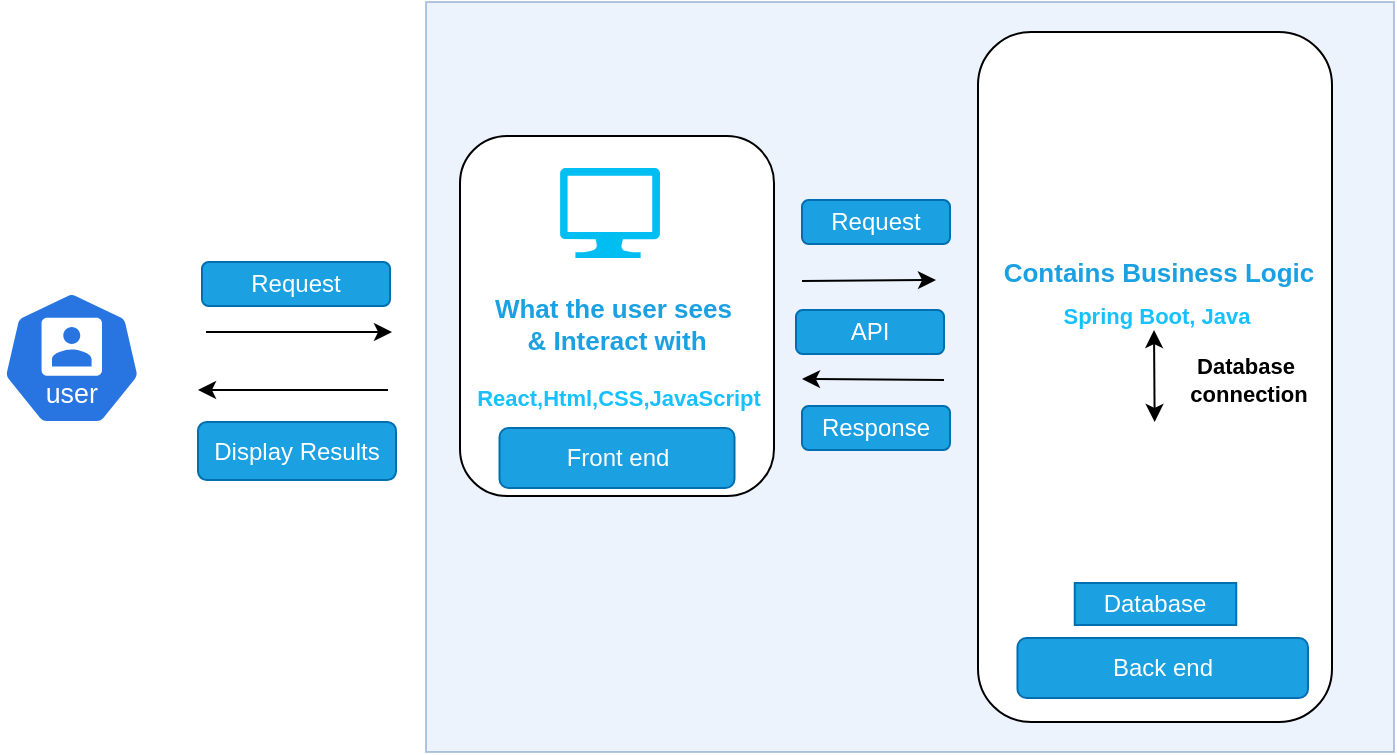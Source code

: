 <mxfile version="24.7.17">
  <diagram name="Page-1" id="zellIJa5h8-jGc29-ckT">
    <mxGraphModel dx="1320" dy="780" grid="0" gridSize="10" guides="1" tooltips="1" connect="1" arrows="1" fold="1" page="1" pageScale="1" pageWidth="850" pageHeight="1100" math="0" shadow="0">
      <root>
        <mxCell id="0" />
        <mxCell id="1" parent="0" />
        <mxCell id="LpJu-HMMo8Se5GtHFD6D-1" value="" style="aspect=fixed;sketch=0;html=1;dashed=0;whitespace=wrap;verticalLabelPosition=bottom;verticalAlign=top;fillColor=#2875E2;strokeColor=#ffffff;points=[[0.005,0.63,0],[0.1,0.2,0],[0.9,0.2,0],[0.5,0,0],[0.995,0.63,0],[0.72,0.99,0],[0.5,1,0],[0.28,0.99,0]];shape=mxgraph.kubernetes.icon2;kubernetesLabel=1;prIcon=user" vertex="1" parent="1">
          <mxGeometry x="116" y="265.5" width="69.79" height="67" as="geometry" />
        </mxCell>
        <mxCell id="LpJu-HMMo8Se5GtHFD6D-2" value="" style="rounded=0;whiteSpace=wrap;html=1;fillColor=#dae8fc;strokeColor=#6c8ebf;gradientColor=none;fillStyle=solid;opacity=50;" vertex="1" parent="1">
          <mxGeometry x="328" y="121" width="484" height="375" as="geometry" />
        </mxCell>
        <mxCell id="LpJu-HMMo8Se5GtHFD6D-3" value="" style="rounded=1;whiteSpace=wrap;html=1;" vertex="1" parent="1">
          <mxGeometry x="345" y="188" width="157" height="180" as="geometry" />
        </mxCell>
        <mxCell id="LpJu-HMMo8Se5GtHFD6D-6" value="Front end" style="whiteSpace=wrap;html=1;rounded=1;fillColor=#1ba1e2;fontColor=#ffffff;strokeColor=#006EAF;" vertex="1" parent="1">
          <mxGeometry x="364.75" y="334" width="117.5" height="30" as="geometry" />
        </mxCell>
        <mxCell id="LpJu-HMMo8Se5GtHFD6D-7" value="" style="verticalLabelPosition=bottom;html=1;verticalAlign=top;align=center;strokeColor=none;fillColor=#00BEF2;shape=mxgraph.azure.computer;pointerEvents=1;" vertex="1" parent="1">
          <mxGeometry x="395" y="204" width="50" height="45" as="geometry" />
        </mxCell>
        <mxCell id="LpJu-HMMo8Se5GtHFD6D-12" value="&lt;blockquote style=&quot;margin: 0px 0px 0px 40px; border: none; padding: 0px; font-size: 13px;&quot;&gt;What the user sees&lt;span style=&quot;background-color: initial; font-size: 13px;&quot;&gt;&amp;nbsp;&lt;/span&gt;&lt;/blockquote&gt;&lt;blockquote style=&quot;margin: 0px 0px 0px 40px; border: none; padding: 0px; font-size: 13px;&quot;&gt;&lt;span style=&quot;background-color: initial; font-size: 13px;&quot;&gt;&amp;amp;&amp;nbsp;&lt;/span&gt;&lt;span style=&quot;background-color: initial; font-size: 13px;&quot;&gt;Interact with&lt;/span&gt;&lt;/blockquote&gt;" style="text;html=1;align=center;verticalAlign=middle;resizable=0;points=[];autosize=1;strokeColor=none;fillColor=none;fontColor=#1ba1e2;labelBackgroundColor=none;fontStyle=1;fontSize=13;" vertex="1" parent="1">
          <mxGeometry x="316" y="260" width="174" height="43" as="geometry" />
        </mxCell>
        <mxCell id="LpJu-HMMo8Se5GtHFD6D-13" value="React,Html,CSS,JavaScript" style="text;html=1;align=center;verticalAlign=middle;resizable=0;points=[];autosize=1;strokeColor=none;fillColor=none;fontColor=#17C1FF;fontStyle=1;fontSize=11;" vertex="1" parent="1">
          <mxGeometry x="348" y="306" width="152" height="25" as="geometry" />
        </mxCell>
        <mxCell id="LpJu-HMMo8Se5GtHFD6D-14" value="" style="rounded=1;whiteSpace=wrap;html=1;" vertex="1" parent="1">
          <mxGeometry x="604" y="136" width="177" height="345" as="geometry" />
        </mxCell>
        <mxCell id="LpJu-HMMo8Se5GtHFD6D-15" value="Back end" style="whiteSpace=wrap;html=1;rounded=1;fillColor=#1ba1e2;fontColor=#ffffff;strokeColor=#006EAF;" vertex="1" parent="1">
          <mxGeometry x="623.74" y="439" width="145.25" height="30" as="geometry" />
        </mxCell>
        <mxCell id="LpJu-HMMo8Se5GtHFD6D-17" value="" style="shape=image;html=1;verticalAlign=top;verticalLabelPosition=bottom;labelBackgroundColor=#ffffff;imageAspect=0;aspect=fixed;image=https://cdn2.iconfinder.com/data/icons/essential-web-3/50/database-data-storage-structure-management-128.png;imageBorder=none;imageBackground=default;" vertex="1" parent="1">
          <mxGeometry x="646.5" y="154" width="91" height="91" as="geometry" />
        </mxCell>
        <mxCell id="LpJu-HMMo8Se5GtHFD6D-18" value="&lt;blockquote style=&quot;margin: 0px 0px 0px 40px; border: none; padding: 0px; font-size: 13px;&quot;&gt;Contains Business Logic&lt;/blockquote&gt;" style="text;html=1;align=center;verticalAlign=middle;resizable=0;points=[];autosize=1;strokeColor=none;fillColor=none;fontColor=#1ba1e2;labelBackgroundColor=none;fontStyle=1;fontSize=13;" vertex="1" parent="1">
          <mxGeometry x="574" y="242" width="200" height="28" as="geometry" />
        </mxCell>
        <mxCell id="LpJu-HMMo8Se5GtHFD6D-19" value="Spring Boot, Java" style="text;html=1;align=center;verticalAlign=middle;resizable=0;points=[];autosize=1;strokeColor=none;fillColor=none;fontColor=#17C1FF;fontStyle=1;fontSize=11;" vertex="1" parent="1">
          <mxGeometry x="640" y="265.5" width="105" height="25" as="geometry" />
        </mxCell>
        <mxCell id="LpJu-HMMo8Se5GtHFD6D-21" value="" style="shape=image;html=1;verticalAlign=top;verticalLabelPosition=bottom;labelBackgroundColor=#ffffff;imageAspect=0;aspect=fixed;image=https://cdn0.iconfinder.com/data/icons/evericons-24px-vol-2/24/database-128.png" vertex="1" parent="1">
          <mxGeometry x="652.37" y="331" width="80.5" height="80.5" as="geometry" />
        </mxCell>
        <mxCell id="LpJu-HMMo8Se5GtHFD6D-22" value="Database" style="rounded=0;whiteSpace=wrap;html=1;fillColor=#1ba1e2;fontColor=#ffffff;strokeColor=#006EAF;" vertex="1" parent="1">
          <mxGeometry x="652.37" y="411.5" width="80.75" height="21" as="geometry" />
        </mxCell>
        <mxCell id="LpJu-HMMo8Se5GtHFD6D-26" value="" style="endArrow=classic;startArrow=classic;html=1;rounded=0;" edge="1" parent="1" source="LpJu-HMMo8Se5GtHFD6D-21">
          <mxGeometry width="50" height="50" relative="1" as="geometry">
            <mxPoint x="646.5" y="295" as="sourcePoint" />
            <mxPoint x="692" y="285" as="targetPoint" />
          </mxGeometry>
        </mxCell>
        <mxCell id="LpJu-HMMo8Se5GtHFD6D-28" value="Database&amp;nbsp;&lt;div&gt;connection&lt;/div&gt;" style="text;html=1;align=center;verticalAlign=middle;resizable=0;points=[];autosize=1;strokeColor=none;fillColor=none;fontColor=#000000;fontStyle=1;fontSize=11;" vertex="1" parent="1">
          <mxGeometry x="703" y="290.5" width="71" height="38" as="geometry" />
        </mxCell>
        <mxCell id="LpJu-HMMo8Se5GtHFD6D-29" value="Request" style="whiteSpace=wrap;html=1;rounded=1;fillColor=#1ba1e2;fontColor=#ffffff;strokeColor=#006EAF;" vertex="1" parent="1">
          <mxGeometry x="516" y="220" width="74" height="22" as="geometry" />
        </mxCell>
        <mxCell id="LpJu-HMMo8Se5GtHFD6D-31" value="API" style="whiteSpace=wrap;html=1;rounded=1;fillColor=#1ba1e2;fontColor=#ffffff;strokeColor=#006EAF;" vertex="1" parent="1">
          <mxGeometry x="513" y="275" width="74" height="22" as="geometry" />
        </mxCell>
        <mxCell id="LpJu-HMMo8Se5GtHFD6D-32" value="Response" style="whiteSpace=wrap;html=1;rounded=1;fillColor=#1ba1e2;fontColor=#ffffff;strokeColor=#006EAF;" vertex="1" parent="1">
          <mxGeometry x="516" y="323" width="74" height="22" as="geometry" />
        </mxCell>
        <mxCell id="LpJu-HMMo8Se5GtHFD6D-34" value="" style="endArrow=classic;html=1;rounded=0;" edge="1" parent="1">
          <mxGeometry width="50" height="50" relative="1" as="geometry">
            <mxPoint x="587" y="310" as="sourcePoint" />
            <mxPoint x="516" y="309.5" as="targetPoint" />
          </mxGeometry>
        </mxCell>
        <mxCell id="LpJu-HMMo8Se5GtHFD6D-35" value="" style="endArrow=classic;html=1;rounded=0;" edge="1" parent="1">
          <mxGeometry width="50" height="50" relative="1" as="geometry">
            <mxPoint x="516" y="260.5" as="sourcePoint" />
            <mxPoint x="583" y="260" as="targetPoint" />
          </mxGeometry>
        </mxCell>
        <mxCell id="LpJu-HMMo8Se5GtHFD6D-36" value="" style="endArrow=classic;html=1;rounded=0;" edge="1" parent="1">
          <mxGeometry width="50" height="50" relative="1" as="geometry">
            <mxPoint x="218" y="286" as="sourcePoint" />
            <mxPoint x="311" y="286" as="targetPoint" />
          </mxGeometry>
        </mxCell>
        <mxCell id="LpJu-HMMo8Se5GtHFD6D-37" value="" style="endArrow=classic;html=1;rounded=0;" edge="1" parent="1">
          <mxGeometry width="50" height="50" relative="1" as="geometry">
            <mxPoint x="309" y="315" as="sourcePoint" />
            <mxPoint x="214" y="315" as="targetPoint" />
          </mxGeometry>
        </mxCell>
        <mxCell id="LpJu-HMMo8Se5GtHFD6D-38" value="Request" style="whiteSpace=wrap;html=1;rounded=1;fillColor=#1ba1e2;fontColor=#ffffff;strokeColor=#006EAF;" vertex="1" parent="1">
          <mxGeometry x="216" y="251" width="94" height="22" as="geometry" />
        </mxCell>
        <mxCell id="LpJu-HMMo8Se5GtHFD6D-39" value="Display Results" style="whiteSpace=wrap;html=1;rounded=1;fillColor=#1ba1e2;fontColor=#ffffff;strokeColor=#006EAF;" vertex="1" parent="1">
          <mxGeometry x="214" y="331" width="99" height="29" as="geometry" />
        </mxCell>
      </root>
    </mxGraphModel>
  </diagram>
</mxfile>
